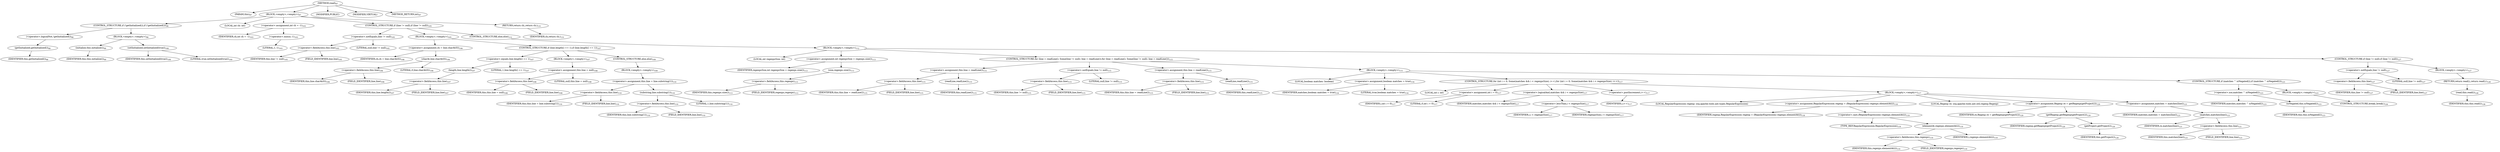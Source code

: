 digraph "read" {  
"104" [label = <(METHOD,read)<SUB>97</SUB>> ]
"8" [label = <(PARAM,this)<SUB>97</SUB>> ]
"105" [label = <(BLOCK,&lt;empty&gt;,&lt;empty&gt;)<SUB>97</SUB>> ]
"106" [label = <(CONTROL_STRUCTURE,if (!getInitialized()),if (!getInitialized()))<SUB>98</SUB>> ]
"107" [label = <(&lt;operator&gt;.logicalNot,!getInitialized())<SUB>98</SUB>> ]
"108" [label = <(getInitialized,getInitialized())<SUB>98</SUB>> ]
"7" [label = <(IDENTIFIER,this,getInitialized())<SUB>98</SUB>> ]
"109" [label = <(BLOCK,&lt;empty&gt;,&lt;empty&gt;)<SUB>98</SUB>> ]
"110" [label = <(initialize,this.initialize())<SUB>99</SUB>> ]
"9" [label = <(IDENTIFIER,this,this.initialize())<SUB>99</SUB>> ]
"111" [label = <(setInitialized,setInitialized(true))<SUB>100</SUB>> ]
"10" [label = <(IDENTIFIER,this,setInitialized(true))<SUB>100</SUB>> ]
"112" [label = <(LITERAL,true,setInitialized(true))<SUB>100</SUB>> ]
"113" [label = <(LOCAL,int ch: int)> ]
"114" [label = <(&lt;operator&gt;.assignment,int ch = -1)<SUB>103</SUB>> ]
"115" [label = <(IDENTIFIER,ch,int ch = -1)<SUB>103</SUB>> ]
"116" [label = <(&lt;operator&gt;.minus,-1)<SUB>103</SUB>> ]
"117" [label = <(LITERAL,1,-1)<SUB>103</SUB>> ]
"118" [label = <(CONTROL_STRUCTURE,if (line != null),if (line != null))<SUB>105</SUB>> ]
"119" [label = <(&lt;operator&gt;.notEquals,line != null)<SUB>105</SUB>> ]
"120" [label = <(&lt;operator&gt;.fieldAccess,this.line)<SUB>105</SUB>> ]
"121" [label = <(IDENTIFIER,this,line != null)<SUB>105</SUB>> ]
"122" [label = <(FIELD_IDENTIFIER,line,line)<SUB>105</SUB>> ]
"123" [label = <(LITERAL,null,line != null)<SUB>105</SUB>> ]
"124" [label = <(BLOCK,&lt;empty&gt;,&lt;empty&gt;)<SUB>105</SUB>> ]
"125" [label = <(&lt;operator&gt;.assignment,ch = line.charAt(0))<SUB>106</SUB>> ]
"126" [label = <(IDENTIFIER,ch,ch = line.charAt(0))<SUB>106</SUB>> ]
"127" [label = <(charAt,line.charAt(0))<SUB>106</SUB>> ]
"128" [label = <(&lt;operator&gt;.fieldAccess,this.line)<SUB>106</SUB>> ]
"129" [label = <(IDENTIFIER,this,line.charAt(0))<SUB>106</SUB>> ]
"130" [label = <(FIELD_IDENTIFIER,line,line)<SUB>106</SUB>> ]
"131" [label = <(LITERAL,0,line.charAt(0))<SUB>106</SUB>> ]
"132" [label = <(CONTROL_STRUCTURE,if (line.length() == 1),if (line.length() == 1))<SUB>107</SUB>> ]
"133" [label = <(&lt;operator&gt;.equals,line.length() == 1)<SUB>107</SUB>> ]
"134" [label = <(length,line.length())<SUB>107</SUB>> ]
"135" [label = <(&lt;operator&gt;.fieldAccess,this.line)<SUB>107</SUB>> ]
"136" [label = <(IDENTIFIER,this,line.length())<SUB>107</SUB>> ]
"137" [label = <(FIELD_IDENTIFIER,line,line)<SUB>107</SUB>> ]
"138" [label = <(LITERAL,1,line.length() == 1)<SUB>107</SUB>> ]
"139" [label = <(BLOCK,&lt;empty&gt;,&lt;empty&gt;)<SUB>107</SUB>> ]
"140" [label = <(&lt;operator&gt;.assignment,this.line = null)<SUB>108</SUB>> ]
"141" [label = <(&lt;operator&gt;.fieldAccess,this.line)<SUB>108</SUB>> ]
"142" [label = <(IDENTIFIER,this,this.line = null)<SUB>108</SUB>> ]
"143" [label = <(FIELD_IDENTIFIER,line,line)<SUB>108</SUB>> ]
"144" [label = <(LITERAL,null,this.line = null)<SUB>108</SUB>> ]
"145" [label = <(CONTROL_STRUCTURE,else,else)<SUB>109</SUB>> ]
"146" [label = <(BLOCK,&lt;empty&gt;,&lt;empty&gt;)<SUB>109</SUB>> ]
"147" [label = <(&lt;operator&gt;.assignment,this.line = line.substring(1))<SUB>110</SUB>> ]
"148" [label = <(&lt;operator&gt;.fieldAccess,this.line)<SUB>110</SUB>> ]
"149" [label = <(IDENTIFIER,this,this.line = line.substring(1))<SUB>110</SUB>> ]
"150" [label = <(FIELD_IDENTIFIER,line,line)<SUB>110</SUB>> ]
"151" [label = <(substring,line.substring(1))<SUB>110</SUB>> ]
"152" [label = <(&lt;operator&gt;.fieldAccess,this.line)<SUB>110</SUB>> ]
"153" [label = <(IDENTIFIER,this,line.substring(1))<SUB>110</SUB>> ]
"154" [label = <(FIELD_IDENTIFIER,line,line)<SUB>110</SUB>> ]
"155" [label = <(LITERAL,1,line.substring(1))<SUB>110</SUB>> ]
"156" [label = <(CONTROL_STRUCTURE,else,else)<SUB>112</SUB>> ]
"157" [label = <(BLOCK,&lt;empty&gt;,&lt;empty&gt;)<SUB>112</SUB>> ]
"158" [label = <(LOCAL,int regexpsSize: int)> ]
"159" [label = <(&lt;operator&gt;.assignment,int regexpsSize = regexps.size())<SUB>113</SUB>> ]
"160" [label = <(IDENTIFIER,regexpsSize,int regexpsSize = regexps.size())<SUB>113</SUB>> ]
"161" [label = <(size,regexps.size())<SUB>113</SUB>> ]
"162" [label = <(&lt;operator&gt;.fieldAccess,this.regexps)<SUB>113</SUB>> ]
"163" [label = <(IDENTIFIER,this,regexps.size())<SUB>113</SUB>> ]
"164" [label = <(FIELD_IDENTIFIER,regexps,regexps)<SUB>113</SUB>> ]
"165" [label = <(CONTROL_STRUCTURE,for (line = readLine(); Some(line != null); line = readLine()),for (line = readLine(); Some(line != null); line = readLine()))<SUB>115</SUB>> ]
"166" [label = <(&lt;operator&gt;.assignment,this.line = readLine())<SUB>115</SUB>> ]
"167" [label = <(&lt;operator&gt;.fieldAccess,this.line)<SUB>115</SUB>> ]
"168" [label = <(IDENTIFIER,this,this.line = readLine())<SUB>115</SUB>> ]
"169" [label = <(FIELD_IDENTIFIER,line,line)<SUB>115</SUB>> ]
"170" [label = <(readLine,readLine())<SUB>115</SUB>> ]
"11" [label = <(IDENTIFIER,this,readLine())<SUB>115</SUB>> ]
"171" [label = <(&lt;operator&gt;.notEquals,line != null)<SUB>115</SUB>> ]
"172" [label = <(&lt;operator&gt;.fieldAccess,this.line)<SUB>115</SUB>> ]
"173" [label = <(IDENTIFIER,this,line != null)<SUB>115</SUB>> ]
"174" [label = <(FIELD_IDENTIFIER,line,line)<SUB>115</SUB>> ]
"175" [label = <(LITERAL,null,line != null)<SUB>115</SUB>> ]
"176" [label = <(&lt;operator&gt;.assignment,this.line = readLine())<SUB>115</SUB>> ]
"177" [label = <(&lt;operator&gt;.fieldAccess,this.line)<SUB>115</SUB>> ]
"178" [label = <(IDENTIFIER,this,this.line = readLine())<SUB>115</SUB>> ]
"179" [label = <(FIELD_IDENTIFIER,line,line)<SUB>115</SUB>> ]
"180" [label = <(readLine,readLine())<SUB>115</SUB>> ]
"12" [label = <(IDENTIFIER,this,readLine())<SUB>115</SUB>> ]
"181" [label = <(BLOCK,&lt;empty&gt;,&lt;empty&gt;)<SUB>115</SUB>> ]
"182" [label = <(LOCAL,boolean matches: boolean)> ]
"183" [label = <(&lt;operator&gt;.assignment,boolean matches = true)<SUB>116</SUB>> ]
"184" [label = <(IDENTIFIER,matches,boolean matches = true)<SUB>116</SUB>> ]
"185" [label = <(LITERAL,true,boolean matches = true)<SUB>116</SUB>> ]
"186" [label = <(CONTROL_STRUCTURE,for (int i = 0; Some(matches &amp;&amp; i &lt; regexpsSize); i++),for (int i = 0; Some(matches &amp;&amp; i &lt; regexpsSize); i++))<SUB>117</SUB>> ]
"187" [label = <(LOCAL,int i: int)> ]
"188" [label = <(&lt;operator&gt;.assignment,int i = 0)<SUB>117</SUB>> ]
"189" [label = <(IDENTIFIER,i,int i = 0)<SUB>117</SUB>> ]
"190" [label = <(LITERAL,0,int i = 0)<SUB>117</SUB>> ]
"191" [label = <(&lt;operator&gt;.logicalAnd,matches &amp;&amp; i &lt; regexpsSize)<SUB>117</SUB>> ]
"192" [label = <(IDENTIFIER,matches,matches &amp;&amp; i &lt; regexpsSize)<SUB>117</SUB>> ]
"193" [label = <(&lt;operator&gt;.lessThan,i &lt; regexpsSize)<SUB>117</SUB>> ]
"194" [label = <(IDENTIFIER,i,i &lt; regexpsSize)<SUB>117</SUB>> ]
"195" [label = <(IDENTIFIER,regexpsSize,i &lt; regexpsSize)<SUB>117</SUB>> ]
"196" [label = <(&lt;operator&gt;.postIncrement,i++)<SUB>117</SUB>> ]
"197" [label = <(IDENTIFIER,i,i++)<SUB>117</SUB>> ]
"198" [label = <(BLOCK,&lt;empty&gt;,&lt;empty&gt;)<SUB>117</SUB>> ]
"199" [label = <(LOCAL,RegularExpression regexp: org.apache.tools.ant.types.RegularExpression)> ]
"200" [label = <(&lt;operator&gt;.assignment,RegularExpression regexp = (RegularExpression) regexps.elementAt(i))<SUB>118</SUB>> ]
"201" [label = <(IDENTIFIER,regexp,RegularExpression regexp = (RegularExpression) regexps.elementAt(i))<SUB>118</SUB>> ]
"202" [label = <(&lt;operator&gt;.cast,(RegularExpression) regexps.elementAt(i))<SUB>119</SUB>> ]
"203" [label = <(TYPE_REF,RegularExpression,RegularExpression)<SUB>119</SUB>> ]
"204" [label = <(elementAt,regexps.elementAt(i))<SUB>119</SUB>> ]
"205" [label = <(&lt;operator&gt;.fieldAccess,this.regexps)<SUB>119</SUB>> ]
"206" [label = <(IDENTIFIER,this,regexps.elementAt(i))<SUB>119</SUB>> ]
"207" [label = <(FIELD_IDENTIFIER,regexps,regexps)<SUB>119</SUB>> ]
"208" [label = <(IDENTIFIER,i,regexps.elementAt(i))<SUB>119</SUB>> ]
"209" [label = <(LOCAL,Regexp re: org.apache.tools.ant.util.regexp.Regexp)> ]
"210" [label = <(&lt;operator&gt;.assignment,Regexp re = getRegexp(getProject()))<SUB>120</SUB>> ]
"211" [label = <(IDENTIFIER,re,Regexp re = getRegexp(getProject()))<SUB>120</SUB>> ]
"212" [label = <(getRegexp,getRegexp(getProject()))<SUB>120</SUB>> ]
"213" [label = <(IDENTIFIER,regexp,getRegexp(getProject()))<SUB>120</SUB>> ]
"214" [label = <(getProject,getProject())<SUB>120</SUB>> ]
"13" [label = <(IDENTIFIER,this,getProject())<SUB>120</SUB>> ]
"215" [label = <(&lt;operator&gt;.assignment,matches = matches(line))<SUB>121</SUB>> ]
"216" [label = <(IDENTIFIER,matches,matches = matches(line))<SUB>121</SUB>> ]
"217" [label = <(matches,matches(line))<SUB>121</SUB>> ]
"218" [label = <(IDENTIFIER,re,matches(line))<SUB>121</SUB>> ]
"219" [label = <(&lt;operator&gt;.fieldAccess,this.line)<SUB>121</SUB>> ]
"220" [label = <(IDENTIFIER,this,matches(line))<SUB>121</SUB>> ]
"221" [label = <(FIELD_IDENTIFIER,line,line)<SUB>121</SUB>> ]
"222" [label = <(CONTROL_STRUCTURE,if (matches ^ isNegated()),if (matches ^ isNegated()))<SUB>123</SUB>> ]
"223" [label = <(&lt;operator&gt;.xor,matches ^ isNegated())<SUB>123</SUB>> ]
"224" [label = <(IDENTIFIER,matches,matches ^ isNegated())<SUB>123</SUB>> ]
"225" [label = <(isNegated,this.isNegated())<SUB>123</SUB>> ]
"14" [label = <(IDENTIFIER,this,this.isNegated())<SUB>123</SUB>> ]
"226" [label = <(BLOCK,&lt;empty&gt;,&lt;empty&gt;)<SUB>123</SUB>> ]
"227" [label = <(CONTROL_STRUCTURE,break;,break;)<SUB>124</SUB>> ]
"228" [label = <(CONTROL_STRUCTURE,if (line != null),if (line != null))<SUB>127</SUB>> ]
"229" [label = <(&lt;operator&gt;.notEquals,line != null)<SUB>127</SUB>> ]
"230" [label = <(&lt;operator&gt;.fieldAccess,this.line)<SUB>127</SUB>> ]
"231" [label = <(IDENTIFIER,this,line != null)<SUB>127</SUB>> ]
"232" [label = <(FIELD_IDENTIFIER,line,line)<SUB>127</SUB>> ]
"233" [label = <(LITERAL,null,line != null)<SUB>127</SUB>> ]
"234" [label = <(BLOCK,&lt;empty&gt;,&lt;empty&gt;)<SUB>127</SUB>> ]
"235" [label = <(RETURN,return read();,return read();)<SUB>128</SUB>> ]
"236" [label = <(read,this.read())<SUB>128</SUB>> ]
"15" [label = <(IDENTIFIER,this,this.read())<SUB>128</SUB>> ]
"237" [label = <(RETURN,return ch;,return ch;)<SUB>131</SUB>> ]
"238" [label = <(IDENTIFIER,ch,return ch;)<SUB>131</SUB>> ]
"239" [label = <(MODIFIER,PUBLIC)> ]
"240" [label = <(MODIFIER,VIRTUAL)> ]
"241" [label = <(METHOD_RETURN,int)<SUB>97</SUB>> ]
  "104" -> "8" 
  "104" -> "105" 
  "104" -> "239" 
  "104" -> "240" 
  "104" -> "241" 
  "105" -> "106" 
  "105" -> "113" 
  "105" -> "114" 
  "105" -> "118" 
  "105" -> "237" 
  "106" -> "107" 
  "106" -> "109" 
  "107" -> "108" 
  "108" -> "7" 
  "109" -> "110" 
  "109" -> "111" 
  "110" -> "9" 
  "111" -> "10" 
  "111" -> "112" 
  "114" -> "115" 
  "114" -> "116" 
  "116" -> "117" 
  "118" -> "119" 
  "118" -> "124" 
  "118" -> "156" 
  "119" -> "120" 
  "119" -> "123" 
  "120" -> "121" 
  "120" -> "122" 
  "124" -> "125" 
  "124" -> "132" 
  "125" -> "126" 
  "125" -> "127" 
  "127" -> "128" 
  "127" -> "131" 
  "128" -> "129" 
  "128" -> "130" 
  "132" -> "133" 
  "132" -> "139" 
  "132" -> "145" 
  "133" -> "134" 
  "133" -> "138" 
  "134" -> "135" 
  "135" -> "136" 
  "135" -> "137" 
  "139" -> "140" 
  "140" -> "141" 
  "140" -> "144" 
  "141" -> "142" 
  "141" -> "143" 
  "145" -> "146" 
  "146" -> "147" 
  "147" -> "148" 
  "147" -> "151" 
  "148" -> "149" 
  "148" -> "150" 
  "151" -> "152" 
  "151" -> "155" 
  "152" -> "153" 
  "152" -> "154" 
  "156" -> "157" 
  "157" -> "158" 
  "157" -> "159" 
  "157" -> "165" 
  "157" -> "228" 
  "159" -> "160" 
  "159" -> "161" 
  "161" -> "162" 
  "162" -> "163" 
  "162" -> "164" 
  "165" -> "166" 
  "165" -> "171" 
  "165" -> "176" 
  "165" -> "181" 
  "166" -> "167" 
  "166" -> "170" 
  "167" -> "168" 
  "167" -> "169" 
  "170" -> "11" 
  "171" -> "172" 
  "171" -> "175" 
  "172" -> "173" 
  "172" -> "174" 
  "176" -> "177" 
  "176" -> "180" 
  "177" -> "178" 
  "177" -> "179" 
  "180" -> "12" 
  "181" -> "182" 
  "181" -> "183" 
  "181" -> "186" 
  "181" -> "222" 
  "183" -> "184" 
  "183" -> "185" 
  "186" -> "187" 
  "186" -> "188" 
  "186" -> "191" 
  "186" -> "196" 
  "186" -> "198" 
  "188" -> "189" 
  "188" -> "190" 
  "191" -> "192" 
  "191" -> "193" 
  "193" -> "194" 
  "193" -> "195" 
  "196" -> "197" 
  "198" -> "199" 
  "198" -> "200" 
  "198" -> "209" 
  "198" -> "210" 
  "198" -> "215" 
  "200" -> "201" 
  "200" -> "202" 
  "202" -> "203" 
  "202" -> "204" 
  "204" -> "205" 
  "204" -> "208" 
  "205" -> "206" 
  "205" -> "207" 
  "210" -> "211" 
  "210" -> "212" 
  "212" -> "213" 
  "212" -> "214" 
  "214" -> "13" 
  "215" -> "216" 
  "215" -> "217" 
  "217" -> "218" 
  "217" -> "219" 
  "219" -> "220" 
  "219" -> "221" 
  "222" -> "223" 
  "222" -> "226" 
  "223" -> "224" 
  "223" -> "225" 
  "225" -> "14" 
  "226" -> "227" 
  "228" -> "229" 
  "228" -> "234" 
  "229" -> "230" 
  "229" -> "233" 
  "230" -> "231" 
  "230" -> "232" 
  "234" -> "235" 
  "235" -> "236" 
  "236" -> "15" 
  "237" -> "238" 
}
